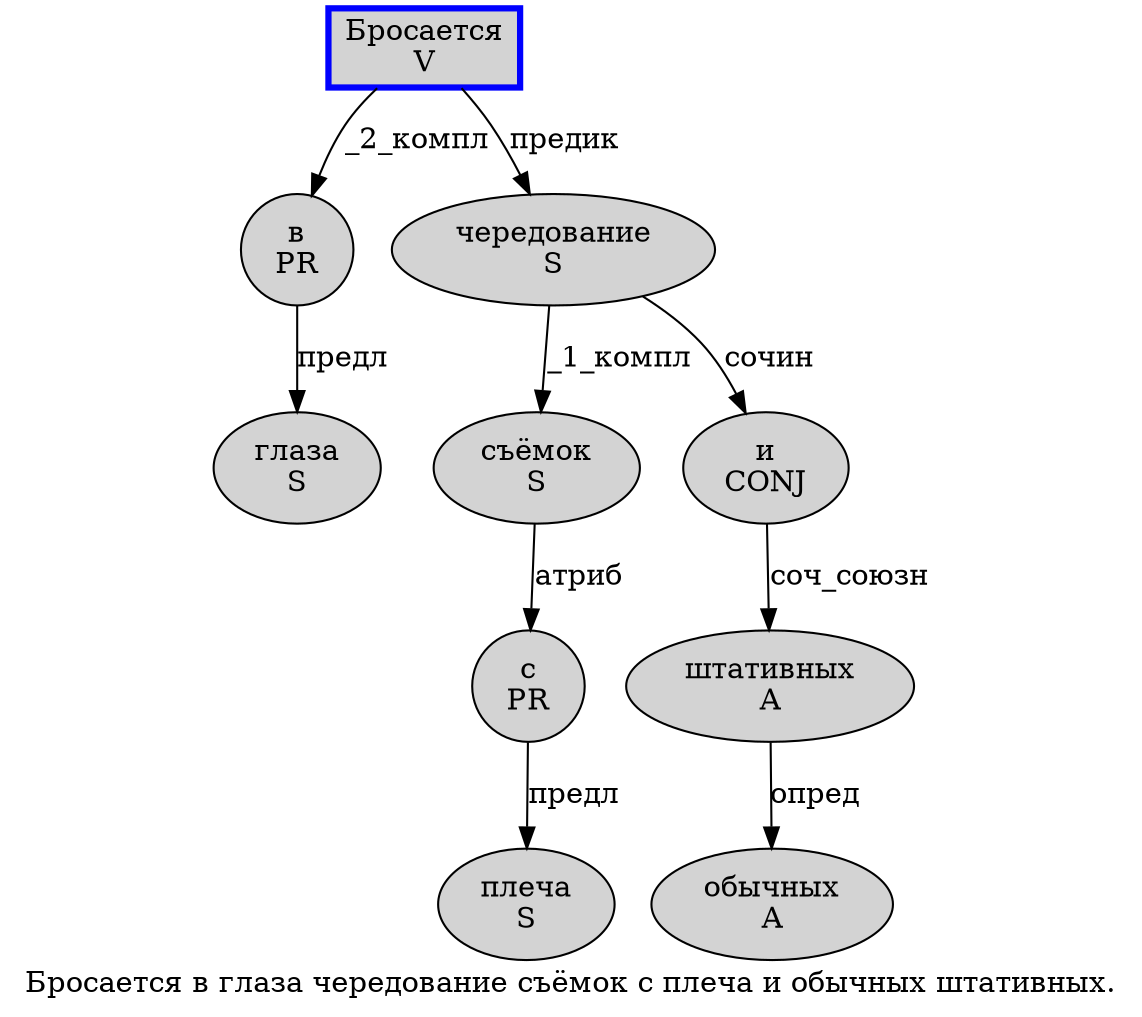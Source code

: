 digraph SENTENCE_192 {
	graph [label="Бросается в глаза чередование съёмок с плеча и обычных штативных."]
	node [style=filled]
		0 [label="Бросается
V" color=blue fillcolor=lightgray penwidth=3 shape=box]
		1 [label="в
PR" color="" fillcolor=lightgray penwidth=1 shape=ellipse]
		2 [label="глаза
S" color="" fillcolor=lightgray penwidth=1 shape=ellipse]
		3 [label="чередование
S" color="" fillcolor=lightgray penwidth=1 shape=ellipse]
		4 [label="съёмок
S" color="" fillcolor=lightgray penwidth=1 shape=ellipse]
		5 [label="с
PR" color="" fillcolor=lightgray penwidth=1 shape=ellipse]
		6 [label="плеча
S" color="" fillcolor=lightgray penwidth=1 shape=ellipse]
		7 [label="и
CONJ" color="" fillcolor=lightgray penwidth=1 shape=ellipse]
		8 [label="обычных
A" color="" fillcolor=lightgray penwidth=1 shape=ellipse]
		9 [label="штативных
A" color="" fillcolor=lightgray penwidth=1 shape=ellipse]
			3 -> 4 [label="_1_компл"]
			3 -> 7 [label="сочин"]
			4 -> 5 [label="атриб"]
			5 -> 6 [label="предл"]
			0 -> 1 [label="_2_компл"]
			0 -> 3 [label="предик"]
			1 -> 2 [label="предл"]
			7 -> 9 [label="соч_союзн"]
			9 -> 8 [label="опред"]
}